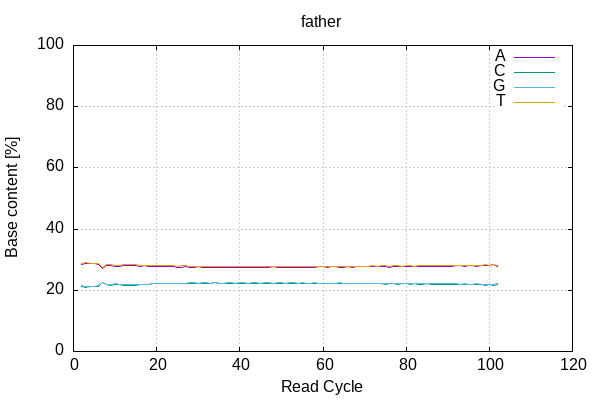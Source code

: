 
            set terminal png size 600,400 truecolor
            set output "./bamstat_plots/father-acgt-cycles.png"
            set grid xtics ytics y2tics back lc rgb "#cccccc"
            set style line 1 linecolor rgb "green"
            set style line 2 linecolor rgb "red"
            set style line 3 linecolor rgb "black"
            set style line 4 linecolor rgb "blue"
            set style increment user
            set ylabel "Base content [%]"
            set xlabel "Read Cycle"
            set yrange [0:100]
            set title "father"
            plot '-' w l ti 'A', '-' w l ti 'C', '-' w l ti 'G', '-' w l ti 'T'
        2	28.45
3	28.77
4	28.63
5	28.64
6	28.38
7	27.26
8	28.00
9	28.13
10	27.86
11	27.90
12	28.11
13	28.11
14	28.19
15	28.05
16	27.87
17	27.96
18	27.88
19	27.75
20	27.66
21	27.77
22	27.64
23	27.68
24	27.72
25	27.58
26	27.60
27	27.68
28	27.57
29	27.57
30	27.64
31	27.49
32	27.54
33	27.59
34	27.44
35	27.49
36	27.56
37	27.48
38	27.53
39	27.54
40	27.40
41	27.47
42	27.55
43	27.42
44	27.43
45	27.60
46	27.41
47	27.56
48	27.62
49	27.48
50	27.49
51	27.57
52	27.45
53	27.52
54	27.58
55	27.53
56	27.55
57	27.58
58	27.49
59	27.63
60	27.67
61	27.50
62	27.63
63	27.72
64	27.58
65	27.59
66	27.73
67	27.54
68	27.71
69	27.71
70	27.62
71	27.65
72	27.72
73	27.65
74	27.69
75	27.75
76	27.59
77	27.66
78	27.80
79	27.74
80	27.76
81	27.76
82	27.72
83	27.77
84	27.85
85	27.74
86	27.84
87	27.88
88	27.85
89	27.86
90	27.94
91	27.87
92	27.96
93	28.04
94	27.94
95	28.00
96	28.03
97	27.94
98	28.04
99	28.11
100	28.11
101	28.27
102	27.80
end
2	21.36
3	20.94
4	21.18
5	21.17
6	21.37
7	22.48
8	21.76
9	21.67
10	21.90
11	21.86
12	21.64
13	21.70
14	21.59
15	21.69
16	21.85
17	21.81
18	21.88
19	22.09
20	22.07
21	22.07
22	22.18
23	22.06
24	22.09
25	22.19
26	22.13
27	22.15
28	22.26
29	22.24
30	22.16
31	22.29
32	22.22
33	22.11
34	22.40
35	22.29
36	22.20
37	22.27
38	22.30
39	22.22
40	22.36
41	22.32
42	22.26
43	22.35
44	22.30
45	22.18
46	22.29
47	22.29
48	22.26
49	22.29
50	22.31
51	22.21
52	22.33
53	22.28
54	22.24
55	22.28
56	22.24
57	22.20
58	22.32
59	22.20
60	22.18
61	22.35
62	22.19
63	22.17
64	22.23
65	22.20
66	22.14
67	22.27
68	22.16
69	22.11
70	22.18
71	22.13
72	22.11
73	22.16
74	22.06
75	22.05
76	22.18
77	22.15
78	21.99
79	22.10
80	22.09
81	21.99
82	22.08
83	21.95
84	21.90
85	22.06
86	21.98
87	21.92
88	21.91
89	21.89
90	21.85
91	21.91
92	21.87
93	21.77
94	21.87
95	21.88
96	21.82
97	21.83
98	21.76
99	21.70
100	21.74
101	21.52
102	21.97
end
2	21.52
3	21.17
4	21.29
5	21.28
6	21.57
7	22.66
8	21.89
9	21.76
10	22.07
11	22.03
12	21.76
13	21.80
14	21.74
15	21.81
16	22.04
17	22.03
18	22.00
19	22.18
20	22.21
21	22.08
22	22.23
23	22.23
24	22.23
25	22.33
26	22.29
27	22.19
28	22.40
29	22.39
30	22.29
31	22.41
32	22.40
33	22.37
34	22.41
35	22.34
36	22.36
37	22.47
38	22.41
39	22.36
40	22.47
41	22.42
42	22.35
43	22.48
44	22.45
45	22.35
46	22.56
47	22.42
48	22.26
49	22.50
50	22.40
51	22.32
52	22.44
53	22.39
54	22.35
55	22.42
56	22.37
57	22.29
58	22.43
59	22.32
60	22.28
61	22.37
62	22.27
63	22.22
64	22.39
65	22.36
66	22.27
67	22.34
68	22.27
69	22.25
70	22.38
71	22.30
72	22.19
73	22.30
74	22.28
75	22.24
76	22.37
77	22.22
78	22.20
79	22.30
80	22.19
81	22.17
82	22.28
83	22.25
84	22.14
85	22.24
86	22.14
87	22.17
88	22.23
89	22.17
90	22.07
91	22.15
92	22.14
93	22.03
94	22.10
95	22.02
96	21.95
97	22.06
98	21.96
99	21.87
100	21.95
101	21.82
102	22.21
end
2	28.67
3	29.13
4	28.90
5	28.91
6	28.68
7	27.60
8	28.34
9	28.43
10	28.18
11	28.21
12	28.50
13	28.39
14	28.48
15	28.45
16	28.24
17	28.20
18	28.24
19	27.97
20	28.06
21	28.08
22	27.96
23	28.03
24	27.96
25	27.90
26	27.98
27	27.97
28	27.77
29	27.81
30	27.91
31	27.81
32	27.84
33	27.94
34	27.76
35	27.88
36	27.87
37	27.77
38	27.76
39	27.87
40	27.76
41	27.79
42	27.85
43	27.75
44	27.81
45	27.88
46	27.74
47	27.72
48	27.86
49	27.73
50	27.80
51	27.90
52	27.78
53	27.81
54	27.83
55	27.78
56	27.84
57	27.93
58	27.76
59	27.85
60	27.87
61	27.78
62	27.90
63	27.88
64	27.79
65	27.85
66	27.86
67	27.86
68	27.86
69	27.93
70	27.82
71	27.92
72	27.98
73	27.88
74	27.98
75	27.96
76	27.87
77	27.98
78	28.02
79	27.85
80	27.96
81	28.08
82	27.92
83	28.03
84	28.11
85	27.96
86	28.04
87	28.02
88	28.02
89	28.08
90	28.14
91	28.07
92	28.03
93	28.16
94	28.09
95	28.10
96	28.20
97	28.18
98	28.24
99	28.32
100	28.20
101	28.39
102	28.02
end
